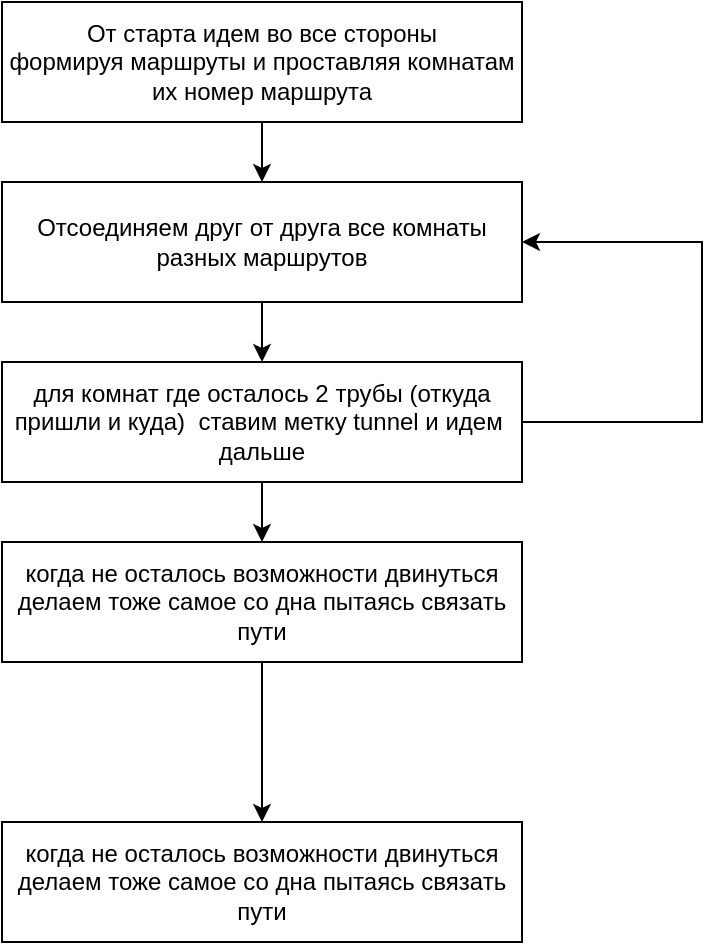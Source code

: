 <mxfile version="12.1.3" type="github" pages="1"><diagram id="8A-OlZqllbw4TGfM6CB7" name="Page-1"><mxGraphModel dx="1009" dy="632" grid="1" gridSize="10" guides="1" tooltips="1" connect="1" arrows="1" fold="1" page="1" pageScale="1" pageWidth="827" pageHeight="1169" math="0" shadow="0"><root><mxCell id="0"/><mxCell id="1" parent="0"/><mxCell id="QMo0OdHILmpSrRAlQl5e-4" value="" style="edgeStyle=orthogonalEdgeStyle;rounded=0;orthogonalLoop=1;jettySize=auto;html=1;" edge="1" parent="1" source="QMo0OdHILmpSrRAlQl5e-2" target="QMo0OdHILmpSrRAlQl5e-3"><mxGeometry relative="1" as="geometry"/></mxCell><mxCell id="QMo0OdHILmpSrRAlQl5e-2" value="От старта идем во все стороны&lt;br&gt;формируя маршруты и проставляя комнатам их номер маршрута" style="rounded=0;whiteSpace=wrap;html=1;" vertex="1" parent="1"><mxGeometry x="120" y="20" width="260" height="60" as="geometry"/></mxCell><mxCell id="QMo0OdHILmpSrRAlQl5e-6" value="" style="edgeStyle=orthogonalEdgeStyle;rounded=0;orthogonalLoop=1;jettySize=auto;html=1;" edge="1" parent="1" source="QMo0OdHILmpSrRAlQl5e-3" target="QMo0OdHILmpSrRAlQl5e-5"><mxGeometry relative="1" as="geometry"/></mxCell><mxCell id="QMo0OdHILmpSrRAlQl5e-3" value="Отсоединяем друг от друга все комнаты разных маршрутов" style="rounded=0;whiteSpace=wrap;html=1;" vertex="1" parent="1"><mxGeometry x="120" y="110" width="260" height="60" as="geometry"/></mxCell><mxCell id="QMo0OdHILmpSrRAlQl5e-7" style="edgeStyle=orthogonalEdgeStyle;rounded=0;orthogonalLoop=1;jettySize=auto;html=1;entryX=1;entryY=0.5;entryDx=0;entryDy=0;" edge="1" parent="1" source="QMo0OdHILmpSrRAlQl5e-5" target="QMo0OdHILmpSrRAlQl5e-3"><mxGeometry relative="1" as="geometry"><mxPoint x="540" y="200" as="targetPoint"/><Array as="points"><mxPoint x="470" y="230"/><mxPoint x="470" y="140"/></Array></mxGeometry></mxCell><mxCell id="QMo0OdHILmpSrRAlQl5e-9" value="" style="edgeStyle=orthogonalEdgeStyle;rounded=0;orthogonalLoop=1;jettySize=auto;html=1;" edge="1" parent="1" source="QMo0OdHILmpSrRAlQl5e-5" target="QMo0OdHILmpSrRAlQl5e-8"><mxGeometry relative="1" as="geometry"/></mxCell><mxCell id="QMo0OdHILmpSrRAlQl5e-5" value="для комнат где осталось 2 трубы (откуда пришли и куда)&amp;nbsp; ставим метку tunnel и идем&amp;nbsp;&lt;br&gt;дальше" style="rounded=0;whiteSpace=wrap;html=1;" vertex="1" parent="1"><mxGeometry x="120" y="200" width="260" height="60" as="geometry"/></mxCell><mxCell id="QMo0OdHILmpSrRAlQl5e-11" value="" style="edgeStyle=orthogonalEdgeStyle;rounded=0;orthogonalLoop=1;jettySize=auto;html=1;" edge="1" parent="1" source="QMo0OdHILmpSrRAlQl5e-8" target="QMo0OdHILmpSrRAlQl5e-10"><mxGeometry relative="1" as="geometry"/></mxCell><mxCell id="QMo0OdHILmpSrRAlQl5e-8" value="когда не осталось возможности двинуться&lt;br&gt;делаем тоже самое со дна пытаясь связать пути" style="rounded=0;whiteSpace=wrap;html=1;" vertex="1" parent="1"><mxGeometry x="120" y="290" width="260" height="60" as="geometry"/></mxCell><mxCell id="QMo0OdHILmpSrRAlQl5e-10" value="когда не осталось возможности двинуться&lt;br&gt;делаем тоже самое со дна пытаясь связать пути" style="rounded=0;whiteSpace=wrap;html=1;" vertex="1" parent="1"><mxGeometry x="120" y="430" width="260" height="60" as="geometry"/></mxCell></root></mxGraphModel></diagram></mxfile>